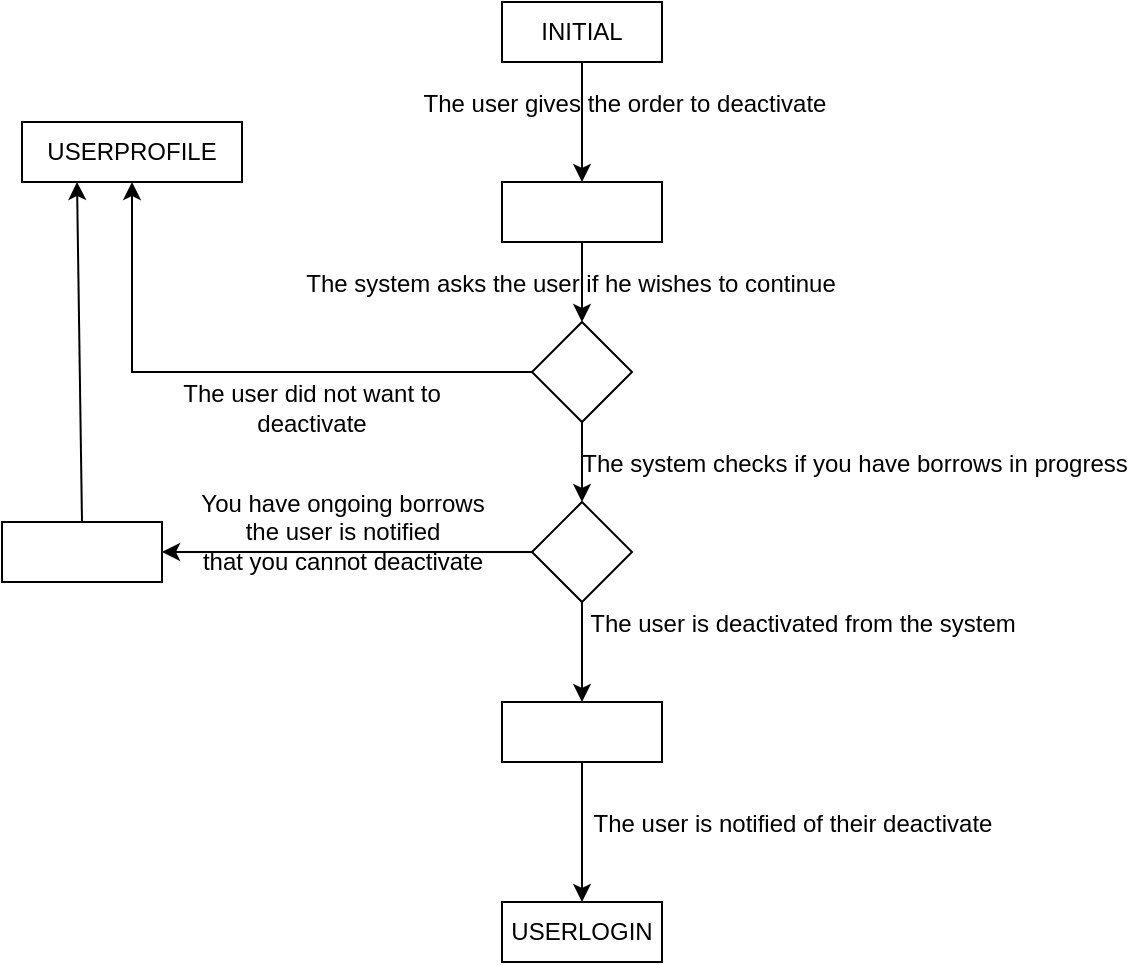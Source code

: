 <mxfile version="13.10.0" type="embed">
    <diagram id="EiP-CujFTeNass1dqwZ9" name="Page-1">
        <mxGraphModel dx="756" dy="617" grid="0" gridSize="10" guides="1" tooltips="1" connect="1" arrows="1" fold="1" page="1" pageScale="1" pageWidth="827" pageHeight="1169" math="0" shadow="0">
            <root>
                <mxCell id="0"/>
                <mxCell id="1" parent="0"/>
                <mxCell id="3" value="INITIAL" style="rounded=0;whiteSpace=wrap;html=1;" parent="1" vertex="1">
                    <mxGeometry x="310" y="60" width="80" height="30" as="geometry"/>
                </mxCell>
                <mxCell id="4" value="" style="endArrow=classic;html=1;exitX=0.5;exitY=1;exitDx=0;exitDy=0;" parent="1" source="3" edge="1">
                    <mxGeometry width="50" height="50" relative="1" as="geometry">
                        <mxPoint x="540" y="550" as="sourcePoint"/>
                        <mxPoint x="350" y="150" as="targetPoint"/>
                    </mxGeometry>
                </mxCell>
                <mxCell id="5" value="The user gives the order to deactivate" style="text;html=1;align=center;verticalAlign=middle;resizable=0;points=[];autosize=1;" parent="1" vertex="1">
                    <mxGeometry x="265" y="102" width="212" height="17" as="geometry"/>
                </mxCell>
                <mxCell id="10" value="" style="edgeStyle=orthogonalEdgeStyle;rounded=0;orthogonalLoop=1;jettySize=auto;html=1;" parent="1" source="7" target="9" edge="1">
                    <mxGeometry relative="1" as="geometry"/>
                </mxCell>
                <mxCell id="7" value="" style="rounded=0;whiteSpace=wrap;html=1;" parent="1" vertex="1">
                    <mxGeometry x="310" y="150" width="80" height="30" as="geometry"/>
                </mxCell>
                <mxCell id="15" value="" style="edgeStyle=orthogonalEdgeStyle;rounded=0;orthogonalLoop=1;jettySize=auto;html=1;entryX=0.5;entryY=1;entryDx=0;entryDy=0;" parent="1" source="9" target="14" edge="1">
                    <mxGeometry relative="1" as="geometry"/>
                </mxCell>
                <mxCell id="19" value="" style="edgeStyle=orthogonalEdgeStyle;rounded=0;orthogonalLoop=1;jettySize=auto;html=1;" parent="1" source="9" edge="1">
                    <mxGeometry relative="1" as="geometry">
                        <mxPoint x="350" y="310" as="targetPoint"/>
                    </mxGeometry>
                </mxCell>
                <mxCell id="9" value="" style="rhombus;whiteSpace=wrap;html=1;" parent="1" vertex="1">
                    <mxGeometry x="325" y="220" width="50" height="50" as="geometry"/>
                </mxCell>
                <mxCell id="11" value="The system asks the user if he wishes to continue" style="text;html=1;align=center;verticalAlign=middle;resizable=0;points=[];autosize=1;" parent="1" vertex="1">
                    <mxGeometry x="206" y="192" width="275" height="17" as="geometry"/>
                </mxCell>
                <mxCell id="14" value="USERPROFILE" style="rounded=0;whiteSpace=wrap;html=1;" parent="1" vertex="1">
                    <mxGeometry x="70" y="120" width="110" height="30" as="geometry"/>
                </mxCell>
                <mxCell id="16" value="The user did not want to deactivate" style="text;html=1;strokeColor=none;fillColor=none;align=center;verticalAlign=middle;whiteSpace=wrap;rounded=0;" parent="1" vertex="1">
                    <mxGeometry x="140" y="253" width="150" height="20" as="geometry"/>
                </mxCell>
                <mxCell id="27" value="" style="edgeStyle=orthogonalEdgeStyle;rounded=0;orthogonalLoop=1;jettySize=auto;html=1;" parent="1" source="21" edge="1">
                    <mxGeometry relative="1" as="geometry">
                        <mxPoint x="350" y="410" as="targetPoint"/>
                    </mxGeometry>
                </mxCell>
                <mxCell id="38" value="" style="edgeStyle=orthogonalEdgeStyle;rounded=0;orthogonalLoop=1;jettySize=auto;html=1;entryX=1;entryY=0.5;entryDx=0;entryDy=0;" parent="1" source="21" target="37" edge="1">
                    <mxGeometry relative="1" as="geometry"/>
                </mxCell>
                <mxCell id="21" value="" style="rhombus;whiteSpace=wrap;html=1;direction=south;" parent="1" vertex="1">
                    <mxGeometry x="325" y="310" width="50" height="50" as="geometry"/>
                </mxCell>
                <mxCell id="22" value="The system checks if you have borrows in progress" style="text;html=1;align=center;verticalAlign=middle;resizable=0;points=[];autosize=1;" parent="1" vertex="1">
                    <mxGeometry x="344" y="282" width="283" height="17" as="geometry"/>
                </mxCell>
                <mxCell id="24" value="&lt;div&gt;You have ongoing borrows&lt;/div&gt;&lt;div&gt;the user is notified&lt;/div&gt;&lt;div&gt;that you cannot deactivate&lt;/div&gt;" style="text;html=1;align=center;verticalAlign=middle;resizable=0;points=[];autosize=1;" parent="1" vertex="1">
                    <mxGeometry x="154" y="303" width="152" height="44" as="geometry"/>
                </mxCell>
                <mxCell id="28" value="The user is deactivated from the system" style="text;html=1;align=center;verticalAlign=middle;resizable=0;points=[];autosize=1;" parent="1" vertex="1">
                    <mxGeometry x="349" y="362" width="222" height="17" as="geometry"/>
                </mxCell>
                <mxCell id="33" value="" style="edgeStyle=orthogonalEdgeStyle;rounded=0;orthogonalLoop=1;jettySize=auto;html=1;entryX=0.5;entryY=0;entryDx=0;entryDy=0;" parent="1" source="29" target="36" edge="1">
                    <mxGeometry relative="1" as="geometry">
                        <mxPoint x="350" y="495" as="targetPoint"/>
                    </mxGeometry>
                </mxCell>
                <mxCell id="29" value="" style="rounded=0;whiteSpace=wrap;html=1;" parent="1" vertex="1">
                    <mxGeometry x="310" y="410" width="80" height="30" as="geometry"/>
                </mxCell>
                <mxCell id="35" value="The user is notified of their deactivate" style="text;html=1;align=center;verticalAlign=middle;resizable=0;points=[];autosize=1;" parent="1" vertex="1">
                    <mxGeometry x="350" y="462" width="209" height="17" as="geometry"/>
                </mxCell>
                <mxCell id="36" value="USERLOGIN" style="rounded=0;whiteSpace=wrap;html=1;" parent="1" vertex="1">
                    <mxGeometry x="310" y="510" width="80" height="30" as="geometry"/>
                </mxCell>
                <mxCell id="37" value="" style="rounded=0;whiteSpace=wrap;html=1;" parent="1" vertex="1">
                    <mxGeometry x="60" y="320" width="80" height="30" as="geometry"/>
                </mxCell>
                <mxCell id="39" value="" style="endArrow=classic;html=1;entryX=0.25;entryY=1;entryDx=0;entryDy=0;exitX=0.5;exitY=0;exitDx=0;exitDy=0;" parent="1" source="37" target="14" edge="1">
                    <mxGeometry width="50" height="50" relative="1" as="geometry">
                        <mxPoint x="390" y="530" as="sourcePoint"/>
                        <mxPoint x="440" y="480" as="targetPoint"/>
                    </mxGeometry>
                </mxCell>
            </root>
        </mxGraphModel>
    </diagram>
</mxfile>